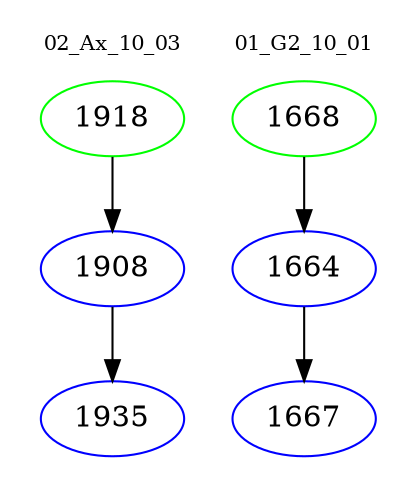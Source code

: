 digraph{
subgraph cluster_0 {
color = white
label = "02_Ax_10_03";
fontsize=10;
T0_1918 [label="1918", color="green"]
T0_1918 -> T0_1908 [color="black"]
T0_1908 [label="1908", color="blue"]
T0_1908 -> T0_1935 [color="black"]
T0_1935 [label="1935", color="blue"]
}
subgraph cluster_1 {
color = white
label = "01_G2_10_01";
fontsize=10;
T1_1668 [label="1668", color="green"]
T1_1668 -> T1_1664 [color="black"]
T1_1664 [label="1664", color="blue"]
T1_1664 -> T1_1667 [color="black"]
T1_1667 [label="1667", color="blue"]
}
}

